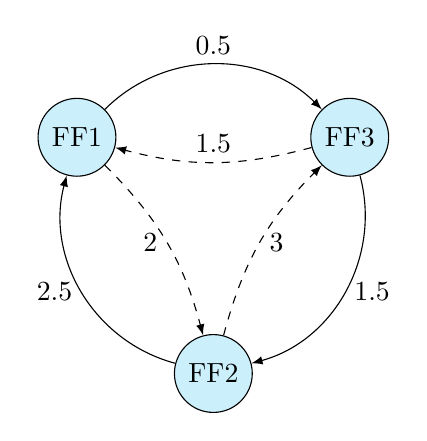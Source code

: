 \begin{tikzpicture}
\def \radius {2cm}

\node[draw, circle, fill=cyan!20] at ({30}:\radius) (n1) {FF3};
\node[draw, circle, fill=cyan!20] at ({150}:\radius) (n2) {FF1};
\node[draw, circle, fill=cyan!20] at ({270}:\radius) (n3) {FF2};

\path[->, >=latex] (n2) edge [bend left=45] node[above]{0.5} (n1);
\path[->, >=latex] (n3) edge [bend left=45] node[left]{2.5} (n2);
\path[->, >=latex] (n1) edge [bend left=45] node[right]{1.5} (n3);

\path[dashed, ->, >=latex] (n1) edge [bend left=15] node[above]{1.5} (n2);
\path[dashed, ->, >=latex] (n2) edge [bend left=15] node[left]{2} (n3);
\path[dashed, ->, >=latex] (n3) edge [bend left=15] node[right]{3} (n1);

\end{tikzpicture}

